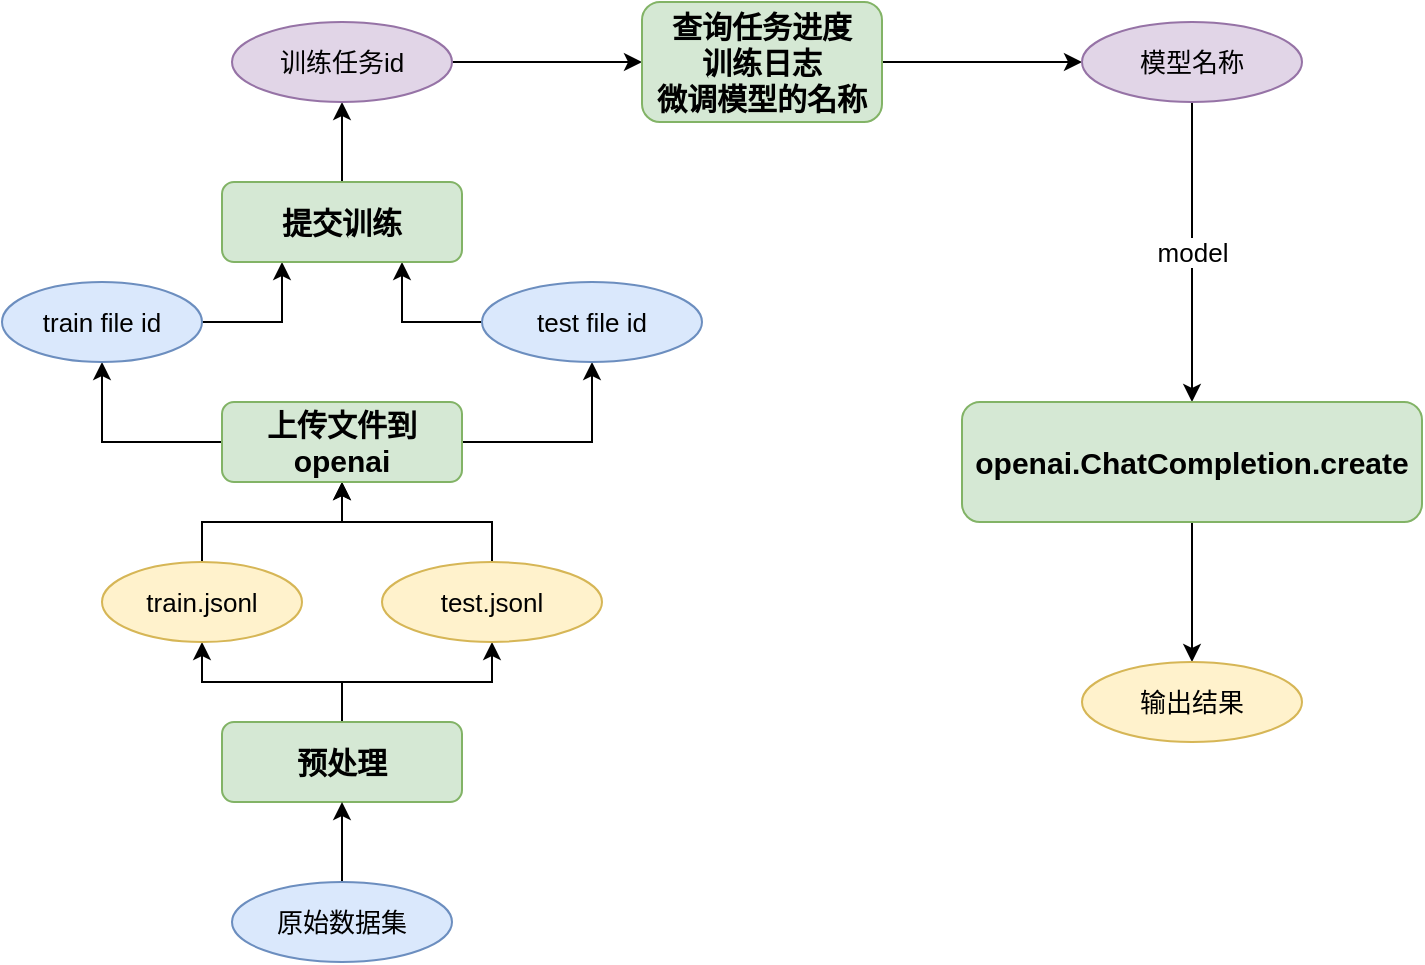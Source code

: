 <mxfile version="21.1.2" type="device">
  <diagram name="第 1 页" id="Jj12nXKpygZl3xQlLGzi">
    <mxGraphModel dx="1434" dy="780" grid="1" gridSize="10" guides="1" tooltips="1" connect="1" arrows="1" fold="1" page="1" pageScale="1" pageWidth="1654" pageHeight="2336" math="0" shadow="0">
      <root>
        <mxCell id="0" />
        <mxCell id="1" parent="0" />
        <mxCell id="L-covdNWyhBVYm2rvRiX-6" value="" style="edgeStyle=orthogonalEdgeStyle;rounded=0;orthogonalLoop=1;jettySize=auto;html=1;fontStyle=0;fontSize=13;shadow=0;" edge="1" parent="1" source="L-covdNWyhBVYm2rvRiX-1" target="L-covdNWyhBVYm2rvRiX-9">
          <mxGeometry relative="1" as="geometry">
            <mxPoint x="580" y="540" as="targetPoint" />
          </mxGeometry>
        </mxCell>
        <mxCell id="L-covdNWyhBVYm2rvRiX-8" value="" style="edgeStyle=orthogonalEdgeStyle;rounded=0;orthogonalLoop=1;jettySize=auto;html=1;entryX=0.5;entryY=1;entryDx=0;entryDy=0;fontStyle=0;fontSize=13;shadow=0;" edge="1" parent="1" source="L-covdNWyhBVYm2rvRiX-1" target="L-covdNWyhBVYm2rvRiX-10">
          <mxGeometry relative="1" as="geometry">
            <mxPoint x="720" y="530" as="targetPoint" />
          </mxGeometry>
        </mxCell>
        <mxCell id="L-covdNWyhBVYm2rvRiX-1" value="预处理" style="rounded=1;whiteSpace=wrap;html=1;fillColor=#d5e8d4;strokeColor=#82b366;fontStyle=1;fontSize=15;shadow=0;" vertex="1" parent="1">
          <mxGeometry x="580" y="580" width="120" height="40" as="geometry" />
        </mxCell>
        <mxCell id="L-covdNWyhBVYm2rvRiX-12" style="edgeStyle=orthogonalEdgeStyle;rounded=0;orthogonalLoop=1;jettySize=auto;html=1;entryX=0.5;entryY=1;entryDx=0;entryDy=0;fontStyle=0;fontSize=13;shadow=0;" edge="1" parent="1" source="L-covdNWyhBVYm2rvRiX-9" target="L-covdNWyhBVYm2rvRiX-11">
          <mxGeometry relative="1" as="geometry" />
        </mxCell>
        <mxCell id="L-covdNWyhBVYm2rvRiX-9" value="train.jsonl" style="ellipse;whiteSpace=wrap;html=1;fillColor=#fff2cc;strokeColor=#d6b656;fontStyle=0;fontSize=13;shadow=0;" vertex="1" parent="1">
          <mxGeometry x="520" y="500" width="100" height="40" as="geometry" />
        </mxCell>
        <mxCell id="L-covdNWyhBVYm2rvRiX-13" style="edgeStyle=orthogonalEdgeStyle;rounded=0;orthogonalLoop=1;jettySize=auto;html=1;entryX=0.5;entryY=1;entryDx=0;entryDy=0;fontStyle=0;fontSize=13;shadow=0;" edge="1" parent="1" source="L-covdNWyhBVYm2rvRiX-10" target="L-covdNWyhBVYm2rvRiX-11">
          <mxGeometry relative="1" as="geometry" />
        </mxCell>
        <mxCell id="L-covdNWyhBVYm2rvRiX-10" value="test.jsonl" style="ellipse;whiteSpace=wrap;html=1;fillColor=#fff2cc;strokeColor=#d6b656;fontStyle=0;fontSize=13;shadow=0;" vertex="1" parent="1">
          <mxGeometry x="660" y="500" width="110" height="40" as="geometry" />
        </mxCell>
        <mxCell id="L-covdNWyhBVYm2rvRiX-15" value="" style="edgeStyle=orthogonalEdgeStyle;rounded=0;orthogonalLoop=1;jettySize=auto;html=1;fontStyle=0;fontSize=13;shadow=0;" edge="1" parent="1" source="L-covdNWyhBVYm2rvRiX-11" target="L-covdNWyhBVYm2rvRiX-14">
          <mxGeometry relative="1" as="geometry" />
        </mxCell>
        <mxCell id="L-covdNWyhBVYm2rvRiX-17" style="edgeStyle=orthogonalEdgeStyle;rounded=0;orthogonalLoop=1;jettySize=auto;html=1;entryX=0.5;entryY=1;entryDx=0;entryDy=0;fontStyle=0;fontSize=13;shadow=0;" edge="1" parent="1" source="L-covdNWyhBVYm2rvRiX-11" target="L-covdNWyhBVYm2rvRiX-16">
          <mxGeometry relative="1" as="geometry" />
        </mxCell>
        <mxCell id="L-covdNWyhBVYm2rvRiX-11" value="上传文件到openai" style="rounded=1;whiteSpace=wrap;html=1;fillColor=#d5e8d4;strokeColor=#82b366;fontStyle=1;fontSize=15;shadow=0;" vertex="1" parent="1">
          <mxGeometry x="580" y="420" width="120" height="40" as="geometry" />
        </mxCell>
        <mxCell id="L-covdNWyhBVYm2rvRiX-19" style="edgeStyle=orthogonalEdgeStyle;rounded=0;orthogonalLoop=1;jettySize=auto;html=1;entryX=0.25;entryY=1;entryDx=0;entryDy=0;fontStyle=0;fontSize=13;shadow=0;" edge="1" parent="1" source="L-covdNWyhBVYm2rvRiX-14" target="L-covdNWyhBVYm2rvRiX-18">
          <mxGeometry relative="1" as="geometry" />
        </mxCell>
        <mxCell id="L-covdNWyhBVYm2rvRiX-14" value="train file id" style="ellipse;whiteSpace=wrap;html=1;rounded=1;fillColor=#dae8fc;strokeColor=#6c8ebf;fontStyle=0;fontSize=13;shadow=0;" vertex="1" parent="1">
          <mxGeometry x="470" y="360" width="100" height="40" as="geometry" />
        </mxCell>
        <mxCell id="L-covdNWyhBVYm2rvRiX-20" style="edgeStyle=orthogonalEdgeStyle;rounded=0;orthogonalLoop=1;jettySize=auto;html=1;entryX=0.75;entryY=1;entryDx=0;entryDy=0;fontStyle=0;fontSize=13;shadow=0;" edge="1" parent="1" source="L-covdNWyhBVYm2rvRiX-16" target="L-covdNWyhBVYm2rvRiX-18">
          <mxGeometry relative="1" as="geometry" />
        </mxCell>
        <mxCell id="L-covdNWyhBVYm2rvRiX-16" value="test file id" style="ellipse;whiteSpace=wrap;html=1;rounded=1;fillColor=#dae8fc;strokeColor=#6c8ebf;fontStyle=0;fontSize=13;shadow=0;" vertex="1" parent="1">
          <mxGeometry x="710" y="360" width="110" height="40" as="geometry" />
        </mxCell>
        <mxCell id="L-covdNWyhBVYm2rvRiX-24" style="edgeStyle=orthogonalEdgeStyle;rounded=0;orthogonalLoop=1;jettySize=auto;html=1;fontStyle=0;fontSize=13;shadow=0;" edge="1" parent="1" source="L-covdNWyhBVYm2rvRiX-18" target="L-covdNWyhBVYm2rvRiX-23">
          <mxGeometry relative="1" as="geometry" />
        </mxCell>
        <mxCell id="L-covdNWyhBVYm2rvRiX-18" value="提交训练" style="rounded=1;whiteSpace=wrap;html=1;fillColor=#d5e8d4;strokeColor=#82b366;fontStyle=1;fontSize=15;shadow=0;" vertex="1" parent="1">
          <mxGeometry x="580" y="310" width="120" height="40" as="geometry" />
        </mxCell>
        <mxCell id="L-covdNWyhBVYm2rvRiX-26" value="" style="edgeStyle=orthogonalEdgeStyle;rounded=0;orthogonalLoop=1;jettySize=auto;html=1;fontStyle=0;fontSize=13;shadow=0;" edge="1" parent="1" source="L-covdNWyhBVYm2rvRiX-23" target="L-covdNWyhBVYm2rvRiX-25">
          <mxGeometry relative="1" as="geometry" />
        </mxCell>
        <mxCell id="L-covdNWyhBVYm2rvRiX-23" value="训练任务id" style="ellipse;whiteSpace=wrap;html=1;rounded=1;fillColor=#e1d5e7;strokeColor=#9673a6;fontStyle=0;fontSize=13;shadow=0;" vertex="1" parent="1">
          <mxGeometry x="585" y="230" width="110" height="40" as="geometry" />
        </mxCell>
        <mxCell id="L-covdNWyhBVYm2rvRiX-28" style="edgeStyle=orthogonalEdgeStyle;rounded=0;orthogonalLoop=1;jettySize=auto;html=1;entryX=0;entryY=0.5;entryDx=0;entryDy=0;fontStyle=0;fontSize=13;shadow=0;exitX=1;exitY=0.5;exitDx=0;exitDy=0;" edge="1" parent="1" source="L-covdNWyhBVYm2rvRiX-25" target="L-covdNWyhBVYm2rvRiX-27">
          <mxGeometry relative="1" as="geometry">
            <mxPoint x="930" y="250" as="sourcePoint" />
          </mxGeometry>
        </mxCell>
        <mxCell id="L-covdNWyhBVYm2rvRiX-25" value="查询任务进度&lt;br style=&quot;font-size: 13px;&quot;&gt;训练日志&lt;br style=&quot;font-size: 13px;&quot;&gt;微调模型的名称" style="whiteSpace=wrap;html=1;rounded=1;fillColor=#d5e8d4;strokeColor=#82b366;fontStyle=1;fontSize=15;shadow=0;" vertex="1" parent="1">
          <mxGeometry x="790" y="220" width="120" height="60" as="geometry" />
        </mxCell>
        <mxCell id="L-covdNWyhBVYm2rvRiX-30" value="model" style="edgeStyle=orthogonalEdgeStyle;rounded=0;orthogonalLoop=1;jettySize=auto;html=1;fontStyle=0;fontSize=13;shadow=0;" edge="1" parent="1" source="L-covdNWyhBVYm2rvRiX-27" target="L-covdNWyhBVYm2rvRiX-29">
          <mxGeometry relative="1" as="geometry" />
        </mxCell>
        <mxCell id="L-covdNWyhBVYm2rvRiX-27" value="模型名称" style="ellipse;whiteSpace=wrap;html=1;rounded=1;fillColor=#e1d5e7;strokeColor=#9673a6;fontStyle=0;fontSize=13;shadow=0;" vertex="1" parent="1">
          <mxGeometry x="1010" y="230" width="110" height="40" as="geometry" />
        </mxCell>
        <mxCell id="L-covdNWyhBVYm2rvRiX-32" style="edgeStyle=orthogonalEdgeStyle;rounded=0;orthogonalLoop=1;jettySize=auto;html=1;entryX=0.5;entryY=0;entryDx=0;entryDy=0;fontStyle=0;fontSize=13;shadow=0;" edge="1" parent="1" source="L-covdNWyhBVYm2rvRiX-29" target="L-covdNWyhBVYm2rvRiX-31">
          <mxGeometry relative="1" as="geometry" />
        </mxCell>
        <mxCell id="L-covdNWyhBVYm2rvRiX-29" value="openai.ChatCompletion.create" style="rounded=1;whiteSpace=wrap;html=1;fillColor=#d5e8d4;strokeColor=#82b366;fontStyle=1;fontSize=15;shadow=0;" vertex="1" parent="1">
          <mxGeometry x="950" y="420" width="230" height="60" as="geometry" />
        </mxCell>
        <mxCell id="L-covdNWyhBVYm2rvRiX-31" value="输出结果" style="ellipse;whiteSpace=wrap;html=1;rounded=1;fillColor=#fff2cc;strokeColor=#d6b656;fontStyle=0;fontSize=13;shadow=0;" vertex="1" parent="1">
          <mxGeometry x="1010" y="550" width="110" height="40" as="geometry" />
        </mxCell>
        <mxCell id="L-covdNWyhBVYm2rvRiX-35" style="edgeStyle=orthogonalEdgeStyle;rounded=0;orthogonalLoop=1;jettySize=auto;html=1;entryX=0.5;entryY=1;entryDx=0;entryDy=0;" edge="1" parent="1" source="L-covdNWyhBVYm2rvRiX-33" target="L-covdNWyhBVYm2rvRiX-1">
          <mxGeometry relative="1" as="geometry" />
        </mxCell>
        <mxCell id="L-covdNWyhBVYm2rvRiX-33" value="原始数据集" style="ellipse;whiteSpace=wrap;html=1;rounded=1;fillColor=#dae8fc;strokeColor=#6c8ebf;fontStyle=0;fontSize=13;shadow=0;" vertex="1" parent="1">
          <mxGeometry x="585" y="660" width="110" height="40" as="geometry" />
        </mxCell>
      </root>
    </mxGraphModel>
  </diagram>
</mxfile>
